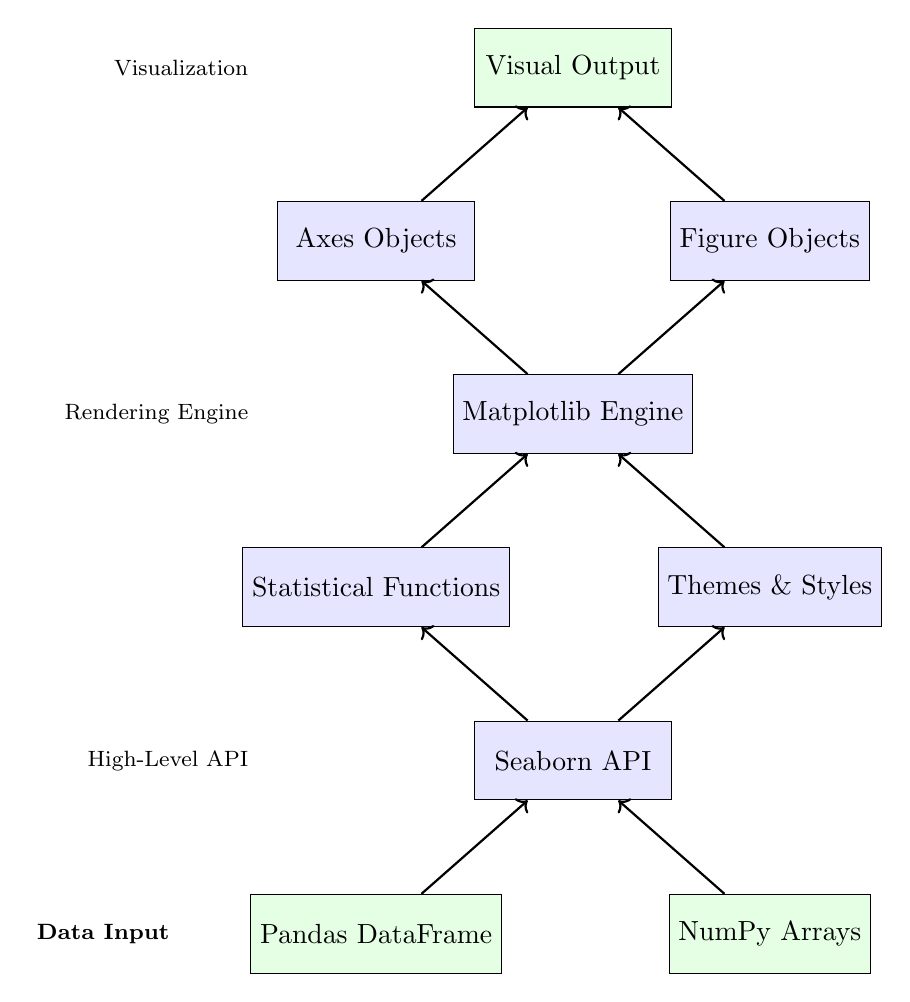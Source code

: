 \begin{tikzpicture}[
	box/.style={rectangle, draw, fill=blue!10, minimum width=2.5cm, minimum height=1cm, text centered},
	data/.style={rectangle, draw, fill=green!10, minimum width=2.5cm, minimum height=1cm, text centered},
	arrow/.style={thick, ->}
	]
	
	% Data Layer (moved further apart)
	\node[data] (data) at (-2.5,0) {Pandas DataFrame};
	\node[data] (numpy) at (2.5,0) {NumPy Arrays};
	
	% Seaborn Layer
	\node[box] (seaborn) at (0,2.2) {Seaborn API};
	\node[box] (stats) at (-2.5,4.4) {Statistical Functions};
	\node[box] (themes) at (2.5,4.4) {Themes \& Styles};
	
	% Matplotlib Layer
	\node[box] (matplotlib) at (0,6.6) {Matplotlib Engine};
	\node[box] (axes) at (-2.5,8.8) {Axes Objects};
	\node[box] (figures) at (2.5,8.8) {Figure Objects};
	
	% Output Layer
	\node[data] (output) at (0,11) {Visual Output};
	
	% Arrows
	\draw[arrow] (data) -- (seaborn);
	\draw[arrow] (numpy) -- (seaborn);
	\draw[arrow] (seaborn) -- (stats);
	\draw[arrow] (seaborn) -- (themes);
	\draw[arrow] (stats) -- (matplotlib);
	\draw[arrow] (themes) -- (matplotlib);
	\draw[arrow] (matplotlib) -- (axes);
	\draw[arrow] (matplotlib) -- (figures);
	\draw[arrow] (axes) -- (output);
	\draw[arrow] (figures) -- (output);
	
	% Layer Labels (aligned to left of the leftmost node)
	\node[left] at (-5,0) {\footnotesize \textbf{Data Input}};
	\node[left] at (-4,2.2) {\footnotesize High-Level API};
	\node[left] at (-4,6.6) {\footnotesize Rendering Engine};
	\node[left] at (-4,11) {\footnotesize Visualization};
	
\end{tikzpicture}